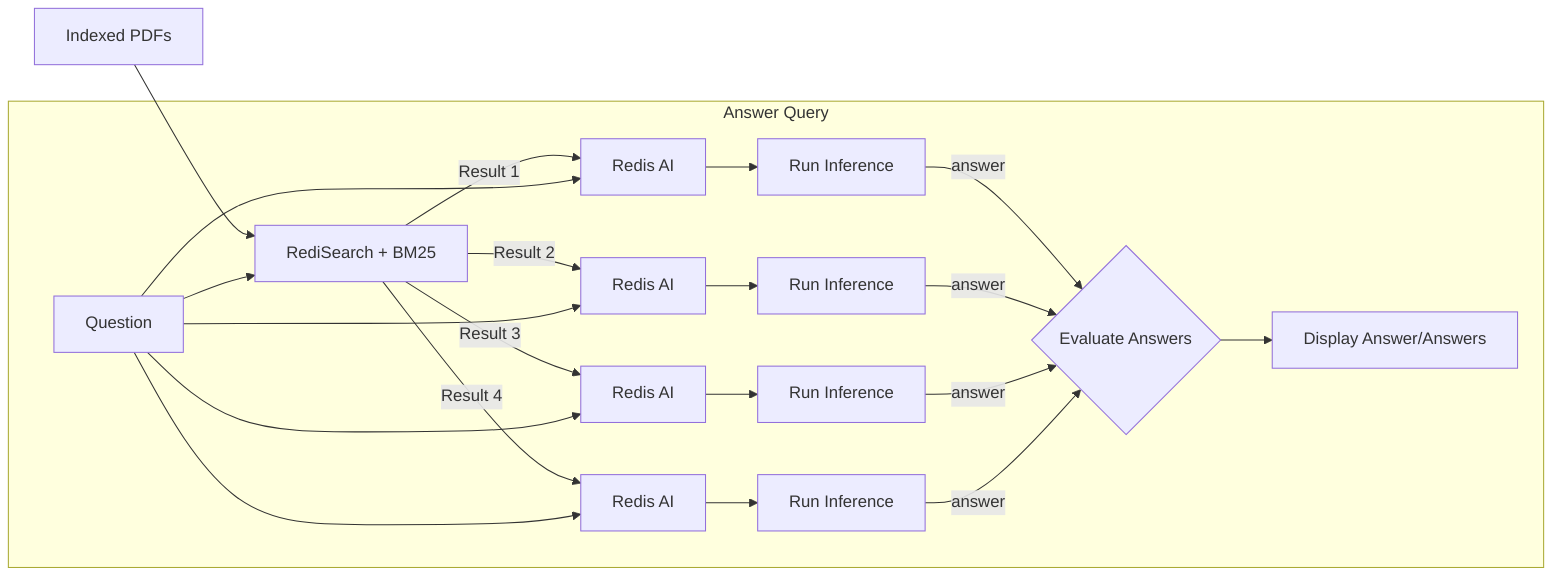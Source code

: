 graph LR
    store[Indexed PDFs]
    store -->search
    subgraph Answer Query
    question[Question]
    search[RediSearch + BM25]
    ai1[Redis AI]
    ai2[Redis AI]
    ai3[Redis AI]
    ai4[Redis AI]
    infere1[Run Inference]
    infere2[Run Inference]
    infere3[Run Inference]
    infere4[Run Inference]
    evaluate{Evaluate Answers}
    display[Display Answer/Answers]

    search --> |Result 1|ai1
    search --> |Result 2|ai2
    search --> |Result 3|ai3
    search --> |Result 4|ai4

    question --> search
    
    question --> ai1
    question --> ai2
    question --> ai3
    question --> ai4

    ai1 --> infere1
    ai2 --> infere2
    ai3 --> infere3
    ai4 --> infere4

    infere1 --> |answer| evaluate
    infere2 --> |answer| evaluate
    infere3 --> |answer| evaluate
    infere4 --> |answer| evaluate

    evaluate --> display
    end